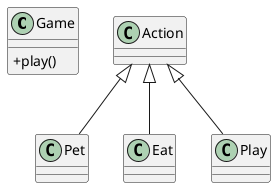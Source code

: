 @startuml
'https://plantuml.com/class-diagram
skinparam classAttributeIconSize 0

class Game {
+ play()
}

class Action {

}

class Action {

}

class Pet extends Action {

}

class Eat extends Action {

}

class Play extends Action {

}

@enduml